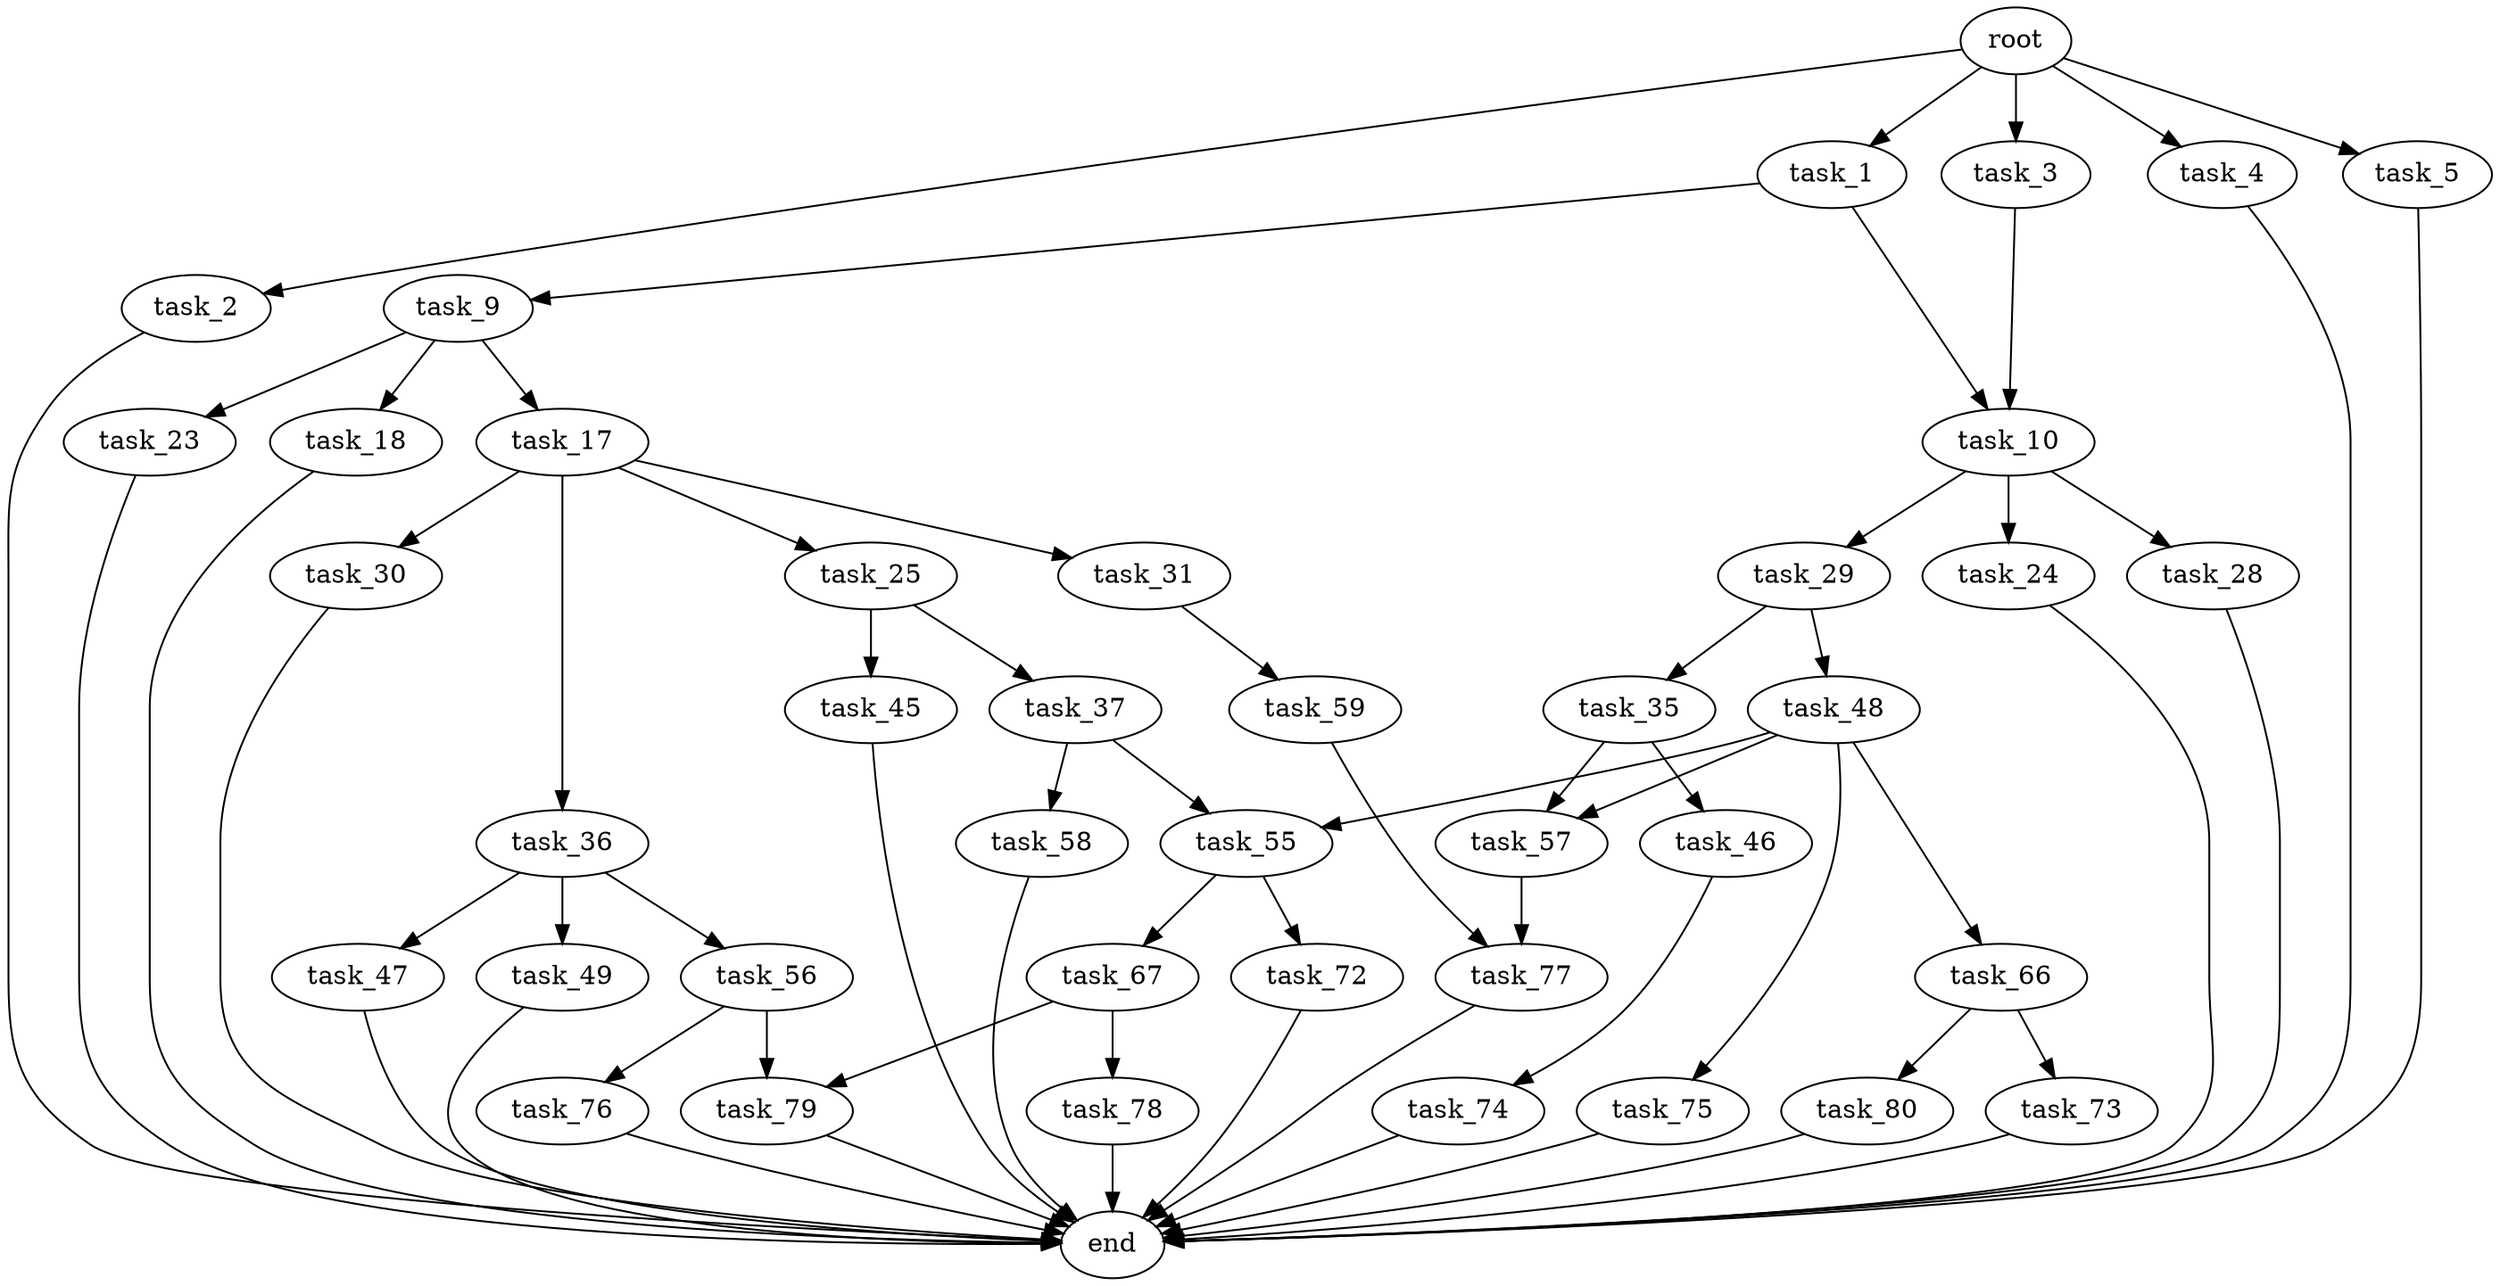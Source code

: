 digraph G {
  root [size="0.000000"];
  task_1 [size="29375622573.000000"];
  task_2 [size="11264729729.000000"];
  task_3 [size="1874431276.000000"];
  task_4 [size="231928233984.000000"];
  task_5 [size="4860264123.000000"];
  task_9 [size="2776095833.000000"];
  task_10 [size="95735601772.000000"];
  task_17 [size="875439880717.000000"];
  task_18 [size="428461138628.000000"];
  task_23 [size="2923809144.000000"];
  task_24 [size="22585414972.000000"];
  task_25 [size="386571341977.000000"];
  task_28 [size="261777152673.000000"];
  task_29 [size="368293445632.000000"];
  task_30 [size="1073741824000.000000"];
  task_31 [size="40661655757.000000"];
  task_35 [size="4353096747.000000"];
  task_36 [size="28991029248.000000"];
  task_37 [size="328728999727.000000"];
  task_45 [size="32039606890.000000"];
  task_46 [size="134217728000.000000"];
  task_47 [size="1046703749494.000000"];
  task_48 [size="196421944083.000000"];
  task_49 [size="9443954438.000000"];
  task_55 [size="782757789696.000000"];
  task_56 [size="4126346899.000000"];
  task_57 [size="2544926086.000000"];
  task_58 [size="308873943721.000000"];
  task_59 [size="36258716517.000000"];
  task_66 [size="2102005832.000000"];
  task_67 [size="17990482348.000000"];
  task_72 [size="8801229690.000000"];
  task_73 [size="9173026307.000000"];
  task_74 [size="1073741824000.000000"];
  task_75 [size="73883447216.000000"];
  task_76 [size="43851192984.000000"];
  task_77 [size="368293445632.000000"];
  task_78 [size="29461139502.000000"];
  task_79 [size="68719476736.000000"];
  task_80 [size="23498557679.000000"];
  end [size="0.000000"];

  root -> task_1 [size="1.000000"];
  root -> task_2 [size="1.000000"];
  root -> task_3 [size="1.000000"];
  root -> task_4 [size="1.000000"];
  root -> task_5 [size="1.000000"];
  task_1 -> task_9 [size="838860800.000000"];
  task_1 -> task_10 [size="838860800.000000"];
  task_2 -> end [size="1.000000"];
  task_3 -> task_10 [size="134217728.000000"];
  task_4 -> end [size="1.000000"];
  task_5 -> end [size="1.000000"];
  task_9 -> task_17 [size="75497472.000000"];
  task_9 -> task_18 [size="75497472.000000"];
  task_9 -> task_23 [size="75497472.000000"];
  task_10 -> task_24 [size="75497472.000000"];
  task_10 -> task_28 [size="75497472.000000"];
  task_10 -> task_29 [size="75497472.000000"];
  task_17 -> task_25 [size="536870912.000000"];
  task_17 -> task_30 [size="536870912.000000"];
  task_17 -> task_31 [size="536870912.000000"];
  task_17 -> task_36 [size="536870912.000000"];
  task_18 -> end [size="1.000000"];
  task_23 -> end [size="1.000000"];
  task_24 -> end [size="1.000000"];
  task_25 -> task_37 [size="411041792.000000"];
  task_25 -> task_45 [size="411041792.000000"];
  task_28 -> end [size="1.000000"];
  task_29 -> task_35 [size="411041792.000000"];
  task_29 -> task_48 [size="411041792.000000"];
  task_30 -> end [size="1.000000"];
  task_31 -> task_59 [size="838860800.000000"];
  task_35 -> task_46 [size="209715200.000000"];
  task_35 -> task_57 [size="209715200.000000"];
  task_36 -> task_47 [size="75497472.000000"];
  task_36 -> task_49 [size="75497472.000000"];
  task_36 -> task_56 [size="75497472.000000"];
  task_37 -> task_55 [size="209715200.000000"];
  task_37 -> task_58 [size="209715200.000000"];
  task_45 -> end [size="1.000000"];
  task_46 -> task_74 [size="209715200.000000"];
  task_47 -> end [size="1.000000"];
  task_48 -> task_55 [size="134217728.000000"];
  task_48 -> task_57 [size="134217728.000000"];
  task_48 -> task_66 [size="134217728.000000"];
  task_48 -> task_75 [size="134217728.000000"];
  task_49 -> end [size="1.000000"];
  task_55 -> task_67 [size="679477248.000000"];
  task_55 -> task_72 [size="679477248.000000"];
  task_56 -> task_76 [size="75497472.000000"];
  task_56 -> task_79 [size="75497472.000000"];
  task_57 -> task_77 [size="209715200.000000"];
  task_58 -> end [size="1.000000"];
  task_59 -> task_77 [size="679477248.000000"];
  task_66 -> task_73 [size="75497472.000000"];
  task_66 -> task_80 [size="75497472.000000"];
  task_67 -> task_78 [size="411041792.000000"];
  task_67 -> task_79 [size="411041792.000000"];
  task_72 -> end [size="1.000000"];
  task_73 -> end [size="1.000000"];
  task_74 -> end [size="1.000000"];
  task_75 -> end [size="1.000000"];
  task_76 -> end [size="1.000000"];
  task_77 -> end [size="1.000000"];
  task_78 -> end [size="1.000000"];
  task_79 -> end [size="1.000000"];
  task_80 -> end [size="1.000000"];
}
